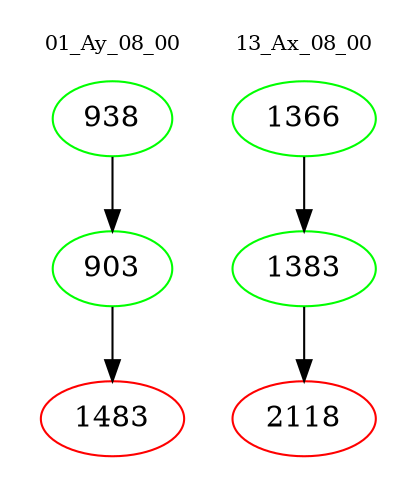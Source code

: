 digraph{
subgraph cluster_0 {
color = white
label = "01_Ay_08_00";
fontsize=10;
T0_938 [label="938", color="green"]
T0_938 -> T0_903 [color="black"]
T0_903 [label="903", color="green"]
T0_903 -> T0_1483 [color="black"]
T0_1483 [label="1483", color="red"]
}
subgraph cluster_1 {
color = white
label = "13_Ax_08_00";
fontsize=10;
T1_1366 [label="1366", color="green"]
T1_1366 -> T1_1383 [color="black"]
T1_1383 [label="1383", color="green"]
T1_1383 -> T1_2118 [color="black"]
T1_2118 [label="2118", color="red"]
}
}

